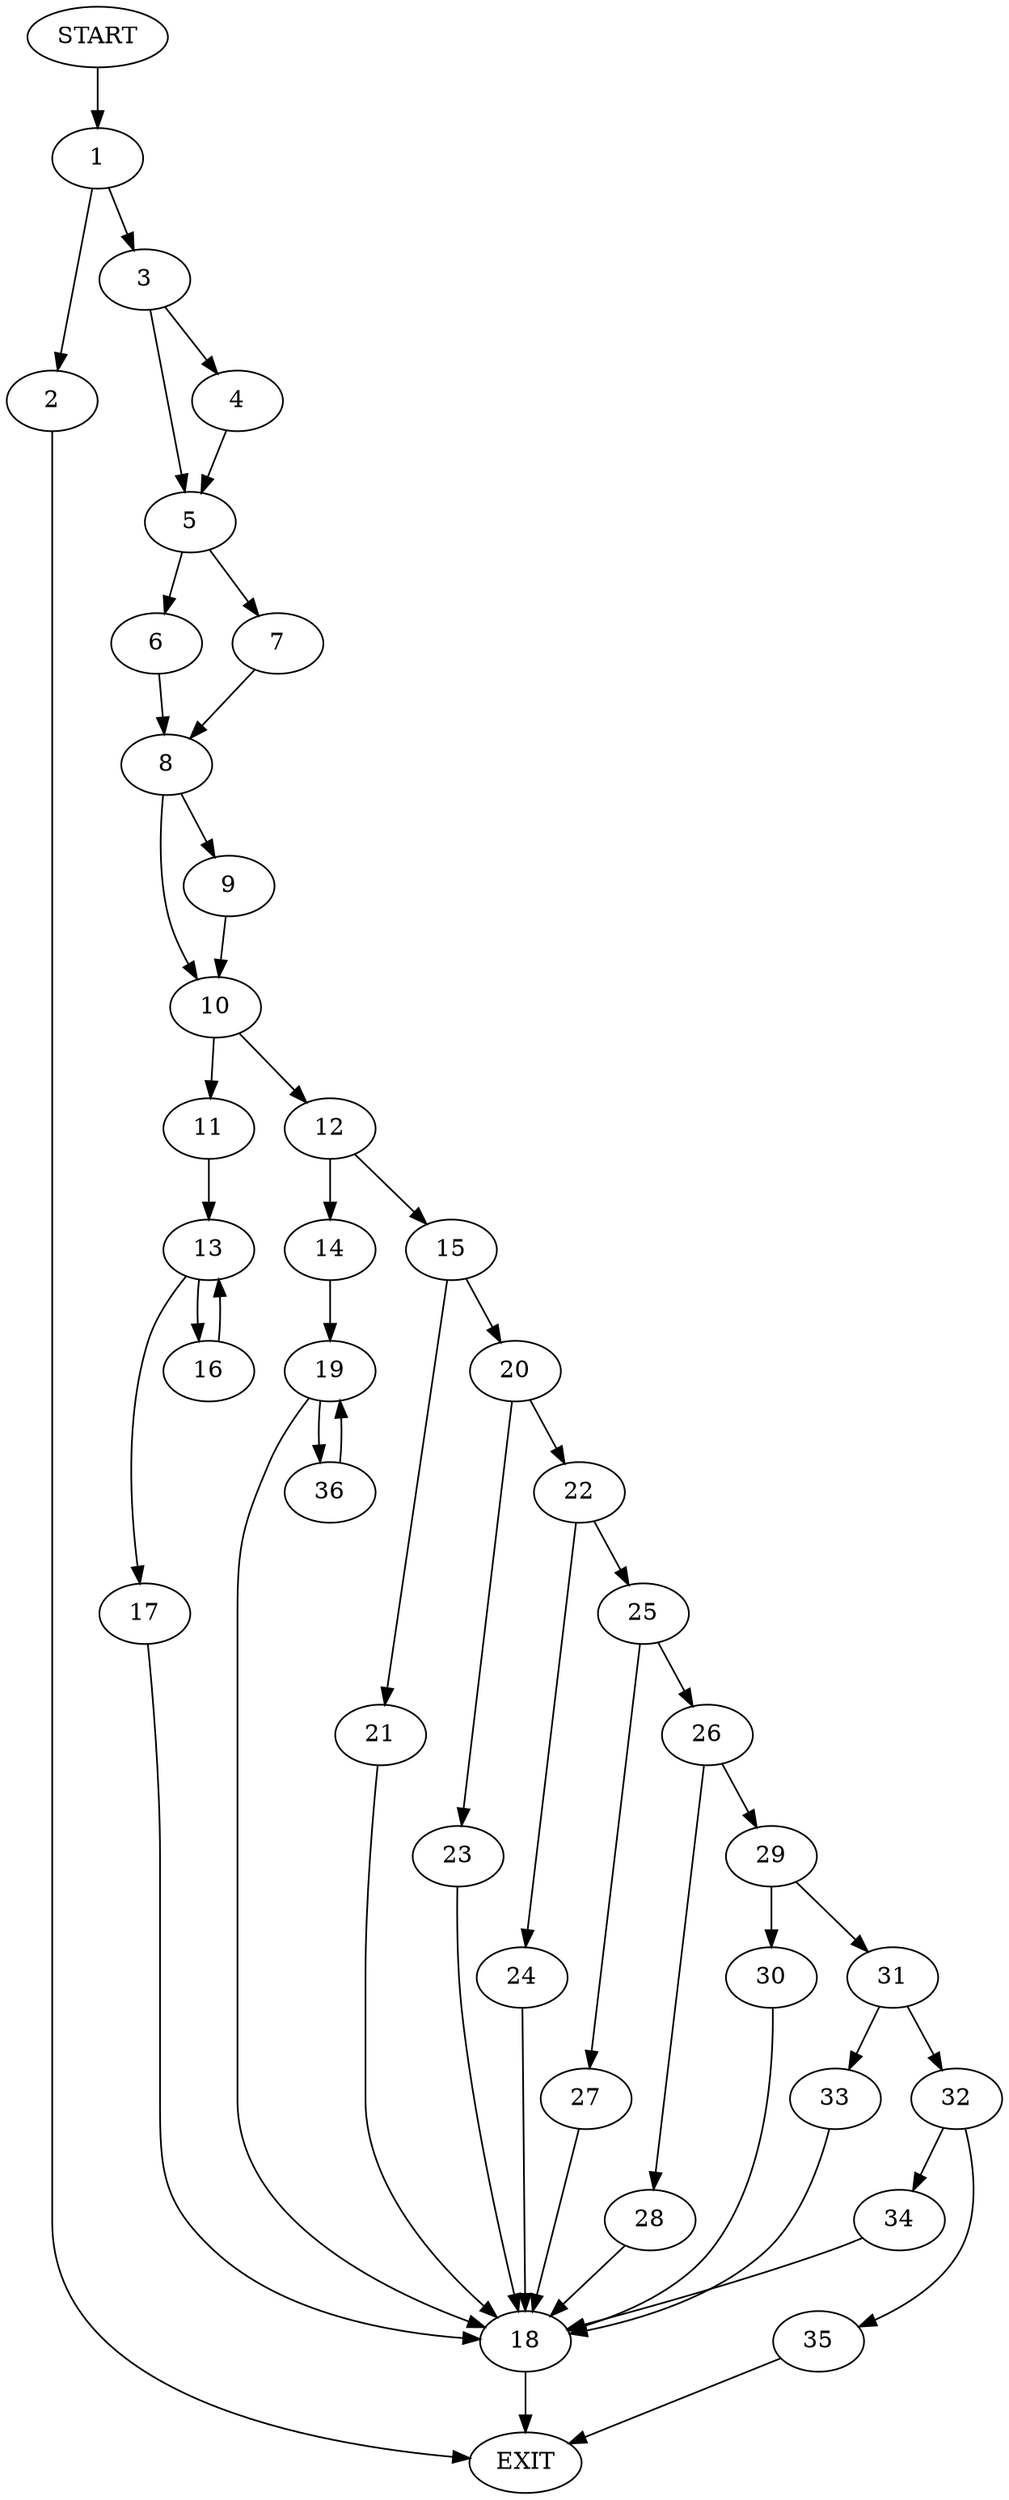 digraph {
0 [label="START"]
37 [label="EXIT"]
0 -> 1
1 -> 2
1 -> 3
2 -> 37
3 -> 4
3 -> 5
5 -> 6
5 -> 7
4 -> 5
7 -> 8
6 -> 8
8 -> 9
8 -> 10
9 -> 10
10 -> 11
10 -> 12
11 -> 13
12 -> 14
12 -> 15
13 -> 16
13 -> 17
16 -> 13
17 -> 18
18 -> 37
14 -> 19
15 -> 20
15 -> 21
21 -> 18
20 -> 22
20 -> 23
22 -> 24
22 -> 25
23 -> 18
25 -> 26
25 -> 27
24 -> 18
27 -> 18
26 -> 28
26 -> 29
29 -> 30
29 -> 31
28 -> 18
31 -> 32
31 -> 33
30 -> 18
32 -> 34
32 -> 35
33 -> 18
34 -> 18
35 -> 37
19 -> 36
19 -> 18
36 -> 19
}
